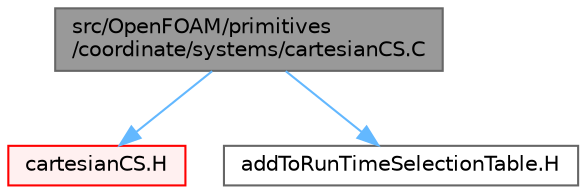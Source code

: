 digraph "src/OpenFOAM/primitives/coordinate/systems/cartesianCS.C"
{
 // LATEX_PDF_SIZE
  bgcolor="transparent";
  edge [fontname=Helvetica,fontsize=10,labelfontname=Helvetica,labelfontsize=10];
  node [fontname=Helvetica,fontsize=10,shape=box,height=0.2,width=0.4];
  Node1 [id="Node000001",label="src/OpenFOAM/primitives\l/coordinate/systems/cartesianCS.C",height=0.2,width=0.4,color="gray40", fillcolor="grey60", style="filled", fontcolor="black",tooltip=" "];
  Node1 -> Node2 [id="edge1_Node000001_Node000002",color="steelblue1",style="solid",tooltip=" "];
  Node2 [id="Node000002",label="cartesianCS.H",height=0.2,width=0.4,color="red", fillcolor="#FFF0F0", style="filled",URL="$cartesianCS_8H.html",tooltip=" "];
  Node1 -> Node211 [id="edge2_Node000001_Node000211",color="steelblue1",style="solid",tooltip=" "];
  Node211 [id="Node000211",label="addToRunTimeSelectionTable.H",height=0.2,width=0.4,color="grey40", fillcolor="white", style="filled",URL="$addToRunTimeSelectionTable_8H.html",tooltip="Macros for easy insertion into run-time selection tables."];
}
